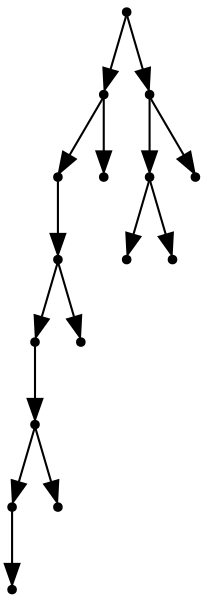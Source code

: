 digraph {
  15 [shape=point];
  9 [shape=point];
  7 [shape=point];
  6 [shape=point];
  4 [shape=point];
  3 [shape=point];
  1 [shape=point];
  0 [shape=point];
  2 [shape=point];
  5 [shape=point];
  8 [shape=point];
  14 [shape=point];
  12 [shape=point];
  10 [shape=point];
  11 [shape=point];
  13 [shape=point];
15 -> 9;
9 -> 7;
7 -> 6;
6 -> 4;
4 -> 3;
3 -> 1;
1 -> 0;
3 -> 2;
6 -> 5;
9 -> 8;
15 -> 14;
14 -> 12;
12 -> 10;
12 -> 11;
14 -> 13;
}
